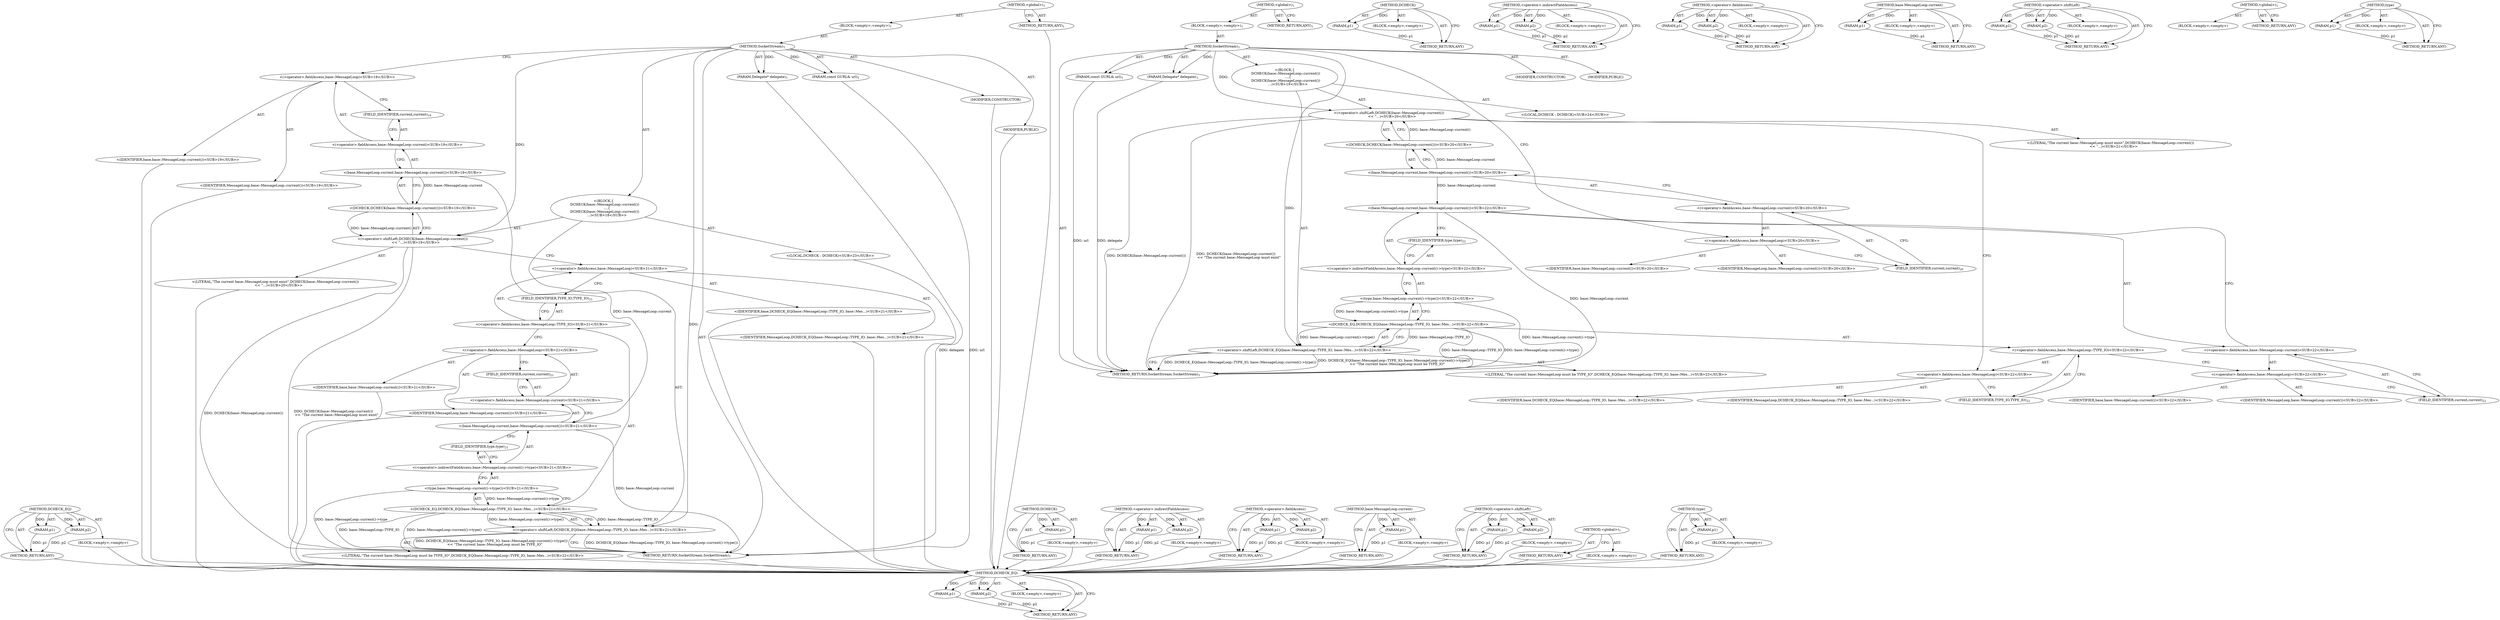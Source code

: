 digraph "type" {
vulnerable_90 [label=<(METHOD,DCHECK_EQ)>];
vulnerable_91 [label=<(PARAM,p1)>];
vulnerable_92 [label=<(PARAM,p2)>];
vulnerable_93 [label=<(BLOCK,&lt;empty&gt;,&lt;empty&gt;)>];
vulnerable_94 [label=<(METHOD_RETURN,ANY)>];
vulnerable_6 [label=<(METHOD,&lt;global&gt;)<SUB>1</SUB>>];
vulnerable_7 [label=<(BLOCK,&lt;empty&gt;,&lt;empty&gt;)<SUB>1</SUB>>];
vulnerable_8 [label=<(METHOD,SocketStream)<SUB>1</SUB>>];
vulnerable_9 [label=<(PARAM,const GURL&amp; url)<SUB>1</SUB>>];
vulnerable_10 [label=<(PARAM,Delegate* delegate)<SUB>1</SUB>>];
vulnerable_11 [label="<(BLOCK,{
  DCHECK(base::MessageLoop::current())
      ...,{
  DCHECK(base::MessageLoop::current())
      ...)<SUB>18</SUB>>"];
vulnerable_12 [label="<(&lt;operator&gt;.shiftLeft,DCHECK(base::MessageLoop::current())
      &lt;&lt; &quot;...)<SUB>19</SUB>>"];
vulnerable_13 [label="<(DCHECK,DCHECK(base::MessageLoop::current()))<SUB>19</SUB>>"];
vulnerable_14 [label="<(base.MessageLoop.current,base::MessageLoop::current())<SUB>19</SUB>>"];
vulnerable_15 [label="<(&lt;operator&gt;.fieldAccess,base::MessageLoop::current)<SUB>19</SUB>>"];
vulnerable_16 [label="<(&lt;operator&gt;.fieldAccess,base::MessageLoop)<SUB>19</SUB>>"];
vulnerable_17 [label="<(IDENTIFIER,base,base::MessageLoop::current())<SUB>19</SUB>>"];
vulnerable_18 [label="<(IDENTIFIER,MessageLoop,base::MessageLoop::current())<SUB>19</SUB>>"];
vulnerable_19 [label=<(FIELD_IDENTIFIER,current,current)<SUB>19</SUB>>];
vulnerable_20 [label="<(LITERAL,&quot;The current base::MessageLoop must exist&quot;,DCHECK(base::MessageLoop::current())
      &lt;&lt; &quot;...)<SUB>20</SUB>>"];
vulnerable_21 [label="<(&lt;operator&gt;.shiftLeft,DCHECK_EQ(base::MessageLoop::TYPE_IO, base::Mes...)<SUB>21</SUB>>"];
vulnerable_22 [label="<(DCHECK_EQ,DCHECK_EQ(base::MessageLoop::TYPE_IO, base::Mes...)<SUB>21</SUB>>"];
vulnerable_23 [label="<(&lt;operator&gt;.fieldAccess,base::MessageLoop::TYPE_IO)<SUB>21</SUB>>"];
vulnerable_24 [label="<(&lt;operator&gt;.fieldAccess,base::MessageLoop)<SUB>21</SUB>>"];
vulnerable_25 [label="<(IDENTIFIER,base,DCHECK_EQ(base::MessageLoop::TYPE_IO, base::Mes...)<SUB>21</SUB>>"];
vulnerable_26 [label="<(IDENTIFIER,MessageLoop,DCHECK_EQ(base::MessageLoop::TYPE_IO, base::Mes...)<SUB>21</SUB>>"];
vulnerable_27 [label=<(FIELD_IDENTIFIER,TYPE_IO,TYPE_IO)<SUB>21</SUB>>];
vulnerable_28 [label="<(type,base::MessageLoop::current()-&gt;type())<SUB>21</SUB>>"];
vulnerable_29 [label="<(&lt;operator&gt;.indirectFieldAccess,base::MessageLoop::current()-&gt;type)<SUB>21</SUB>>"];
vulnerable_30 [label="<(base.MessageLoop.current,base::MessageLoop::current())<SUB>21</SUB>>"];
vulnerable_31 [label="<(&lt;operator&gt;.fieldAccess,base::MessageLoop::current)<SUB>21</SUB>>"];
vulnerable_32 [label="<(&lt;operator&gt;.fieldAccess,base::MessageLoop)<SUB>21</SUB>>"];
vulnerable_33 [label="<(IDENTIFIER,base,base::MessageLoop::current())<SUB>21</SUB>>"];
vulnerable_34 [label="<(IDENTIFIER,MessageLoop,base::MessageLoop::current())<SUB>21</SUB>>"];
vulnerable_35 [label=<(FIELD_IDENTIFIER,current,current)<SUB>21</SUB>>];
vulnerable_36 [label=<(FIELD_IDENTIFIER,type,type)<SUB>21</SUB>>];
vulnerable_37 [label="<(LITERAL,&quot;The current base::MessageLoop must be TYPE_IO&quot;,DCHECK_EQ(base::MessageLoop::TYPE_IO, base::Mes...)<SUB>22</SUB>>"];
vulnerable_38 [label="<(LOCAL,DCHECK : DCHECK)<SUB>23</SUB>>"];
vulnerable_39 [label=<(MODIFIER,CONSTRUCTOR)>];
vulnerable_40 [label=<(MODIFIER,PUBLIC)>];
vulnerable_41 [label=<(METHOD_RETURN,SocketStream.SocketStream)<SUB>1</SUB>>];
vulnerable_43 [label=<(METHOD_RETURN,ANY)<SUB>1</SUB>>];
vulnerable_77 [label=<(METHOD,DCHECK)>];
vulnerable_78 [label=<(PARAM,p1)>];
vulnerable_79 [label=<(BLOCK,&lt;empty&gt;,&lt;empty&gt;)>];
vulnerable_80 [label=<(METHOD_RETURN,ANY)>];
vulnerable_99 [label=<(METHOD,&lt;operator&gt;.indirectFieldAccess)>];
vulnerable_100 [label=<(PARAM,p1)>];
vulnerable_101 [label=<(PARAM,p2)>];
vulnerable_102 [label=<(BLOCK,&lt;empty&gt;,&lt;empty&gt;)>];
vulnerable_103 [label=<(METHOD_RETURN,ANY)>];
vulnerable_85 [label=<(METHOD,&lt;operator&gt;.fieldAccess)>];
vulnerable_86 [label=<(PARAM,p1)>];
vulnerable_87 [label=<(PARAM,p2)>];
vulnerable_88 [label=<(BLOCK,&lt;empty&gt;,&lt;empty&gt;)>];
vulnerable_89 [label=<(METHOD_RETURN,ANY)>];
vulnerable_81 [label=<(METHOD,base.MessageLoop.current)>];
vulnerable_82 [label=<(PARAM,p1)>];
vulnerable_83 [label=<(BLOCK,&lt;empty&gt;,&lt;empty&gt;)>];
vulnerable_84 [label=<(METHOD_RETURN,ANY)>];
vulnerable_72 [label=<(METHOD,&lt;operator&gt;.shiftLeft)>];
vulnerable_73 [label=<(PARAM,p1)>];
vulnerable_74 [label=<(PARAM,p2)>];
vulnerable_75 [label=<(BLOCK,&lt;empty&gt;,&lt;empty&gt;)>];
vulnerable_76 [label=<(METHOD_RETURN,ANY)>];
vulnerable_66 [label=<(METHOD,&lt;global&gt;)<SUB>1</SUB>>];
vulnerable_67 [label=<(BLOCK,&lt;empty&gt;,&lt;empty&gt;)>];
vulnerable_68 [label=<(METHOD_RETURN,ANY)>];
vulnerable_95 [label=<(METHOD,type)>];
vulnerable_96 [label=<(PARAM,p1)>];
vulnerable_97 [label=<(BLOCK,&lt;empty&gt;,&lt;empty&gt;)>];
vulnerable_98 [label=<(METHOD_RETURN,ANY)>];
fixed_90 [label=<(METHOD,DCHECK_EQ)>];
fixed_91 [label=<(PARAM,p1)>];
fixed_92 [label=<(PARAM,p2)>];
fixed_93 [label=<(BLOCK,&lt;empty&gt;,&lt;empty&gt;)>];
fixed_94 [label=<(METHOD_RETURN,ANY)>];
fixed_6 [label=<(METHOD,&lt;global&gt;)<SUB>1</SUB>>];
fixed_7 [label=<(BLOCK,&lt;empty&gt;,&lt;empty&gt;)<SUB>1</SUB>>];
fixed_8 [label=<(METHOD,SocketStream)<SUB>1</SUB>>];
fixed_9 [label=<(PARAM,const GURL&amp; url)<SUB>1</SUB>>];
fixed_10 [label=<(PARAM,Delegate* delegate)<SUB>1</SUB>>];
fixed_11 [label="<(BLOCK,{
  DCHECK(base::MessageLoop::current())
      ...,{
  DCHECK(base::MessageLoop::current())
      ...)<SUB>19</SUB>>"];
fixed_12 [label="<(&lt;operator&gt;.shiftLeft,DCHECK(base::MessageLoop::current())
      &lt;&lt; &quot;...)<SUB>20</SUB>>"];
fixed_13 [label="<(DCHECK,DCHECK(base::MessageLoop::current()))<SUB>20</SUB>>"];
fixed_14 [label="<(base.MessageLoop.current,base::MessageLoop::current())<SUB>20</SUB>>"];
fixed_15 [label="<(&lt;operator&gt;.fieldAccess,base::MessageLoop::current)<SUB>20</SUB>>"];
fixed_16 [label="<(&lt;operator&gt;.fieldAccess,base::MessageLoop)<SUB>20</SUB>>"];
fixed_17 [label="<(IDENTIFIER,base,base::MessageLoop::current())<SUB>20</SUB>>"];
fixed_18 [label="<(IDENTIFIER,MessageLoop,base::MessageLoop::current())<SUB>20</SUB>>"];
fixed_19 [label=<(FIELD_IDENTIFIER,current,current)<SUB>20</SUB>>];
fixed_20 [label="<(LITERAL,&quot;The current base::MessageLoop must exist&quot;,DCHECK(base::MessageLoop::current())
      &lt;&lt; &quot;...)<SUB>21</SUB>>"];
fixed_21 [label="<(&lt;operator&gt;.shiftLeft,DCHECK_EQ(base::MessageLoop::TYPE_IO, base::Mes...)<SUB>22</SUB>>"];
fixed_22 [label="<(DCHECK_EQ,DCHECK_EQ(base::MessageLoop::TYPE_IO, base::Mes...)<SUB>22</SUB>>"];
fixed_23 [label="<(&lt;operator&gt;.fieldAccess,base::MessageLoop::TYPE_IO)<SUB>22</SUB>>"];
fixed_24 [label="<(&lt;operator&gt;.fieldAccess,base::MessageLoop)<SUB>22</SUB>>"];
fixed_25 [label="<(IDENTIFIER,base,DCHECK_EQ(base::MessageLoop::TYPE_IO, base::Mes...)<SUB>22</SUB>>"];
fixed_26 [label="<(IDENTIFIER,MessageLoop,DCHECK_EQ(base::MessageLoop::TYPE_IO, base::Mes...)<SUB>22</SUB>>"];
fixed_27 [label=<(FIELD_IDENTIFIER,TYPE_IO,TYPE_IO)<SUB>22</SUB>>];
fixed_28 [label="<(type,base::MessageLoop::current()-&gt;type())<SUB>22</SUB>>"];
fixed_29 [label="<(&lt;operator&gt;.indirectFieldAccess,base::MessageLoop::current()-&gt;type)<SUB>22</SUB>>"];
fixed_30 [label="<(base.MessageLoop.current,base::MessageLoop::current())<SUB>22</SUB>>"];
fixed_31 [label="<(&lt;operator&gt;.fieldAccess,base::MessageLoop::current)<SUB>22</SUB>>"];
fixed_32 [label="<(&lt;operator&gt;.fieldAccess,base::MessageLoop)<SUB>22</SUB>>"];
fixed_33 [label="<(IDENTIFIER,base,base::MessageLoop::current())<SUB>22</SUB>>"];
fixed_34 [label="<(IDENTIFIER,MessageLoop,base::MessageLoop::current())<SUB>22</SUB>>"];
fixed_35 [label=<(FIELD_IDENTIFIER,current,current)<SUB>22</SUB>>];
fixed_36 [label=<(FIELD_IDENTIFIER,type,type)<SUB>22</SUB>>];
fixed_37 [label="<(LITERAL,&quot;The current base::MessageLoop must be TYPE_IO&quot;,DCHECK_EQ(base::MessageLoop::TYPE_IO, base::Mes...)<SUB>23</SUB>>"];
fixed_38 [label="<(LOCAL,DCHECK : DCHECK)<SUB>24</SUB>>"];
fixed_39 [label=<(MODIFIER,CONSTRUCTOR)>];
fixed_40 [label=<(MODIFIER,PUBLIC)>];
fixed_41 [label=<(METHOD_RETURN,SocketStream.SocketStream)<SUB>1</SUB>>];
fixed_43 [label=<(METHOD_RETURN,ANY)<SUB>1</SUB>>];
fixed_77 [label=<(METHOD,DCHECK)>];
fixed_78 [label=<(PARAM,p1)>];
fixed_79 [label=<(BLOCK,&lt;empty&gt;,&lt;empty&gt;)>];
fixed_80 [label=<(METHOD_RETURN,ANY)>];
fixed_99 [label=<(METHOD,&lt;operator&gt;.indirectFieldAccess)>];
fixed_100 [label=<(PARAM,p1)>];
fixed_101 [label=<(PARAM,p2)>];
fixed_102 [label=<(BLOCK,&lt;empty&gt;,&lt;empty&gt;)>];
fixed_103 [label=<(METHOD_RETURN,ANY)>];
fixed_85 [label=<(METHOD,&lt;operator&gt;.fieldAccess)>];
fixed_86 [label=<(PARAM,p1)>];
fixed_87 [label=<(PARAM,p2)>];
fixed_88 [label=<(BLOCK,&lt;empty&gt;,&lt;empty&gt;)>];
fixed_89 [label=<(METHOD_RETURN,ANY)>];
fixed_81 [label=<(METHOD,base.MessageLoop.current)>];
fixed_82 [label=<(PARAM,p1)>];
fixed_83 [label=<(BLOCK,&lt;empty&gt;,&lt;empty&gt;)>];
fixed_84 [label=<(METHOD_RETURN,ANY)>];
fixed_72 [label=<(METHOD,&lt;operator&gt;.shiftLeft)>];
fixed_73 [label=<(PARAM,p1)>];
fixed_74 [label=<(PARAM,p2)>];
fixed_75 [label=<(BLOCK,&lt;empty&gt;,&lt;empty&gt;)>];
fixed_76 [label=<(METHOD_RETURN,ANY)>];
fixed_66 [label=<(METHOD,&lt;global&gt;)<SUB>1</SUB>>];
fixed_67 [label=<(BLOCK,&lt;empty&gt;,&lt;empty&gt;)>];
fixed_68 [label=<(METHOD_RETURN,ANY)>];
fixed_95 [label=<(METHOD,type)>];
fixed_96 [label=<(PARAM,p1)>];
fixed_97 [label=<(BLOCK,&lt;empty&gt;,&lt;empty&gt;)>];
fixed_98 [label=<(METHOD_RETURN,ANY)>];
vulnerable_90 -> vulnerable_91  [key=0, label="AST: "];
vulnerable_90 -> vulnerable_91  [key=1, label="DDG: "];
vulnerable_90 -> vulnerable_93  [key=0, label="AST: "];
vulnerable_90 -> vulnerable_92  [key=0, label="AST: "];
vulnerable_90 -> vulnerable_92  [key=1, label="DDG: "];
vulnerable_90 -> vulnerable_94  [key=0, label="AST: "];
vulnerable_90 -> vulnerable_94  [key=1, label="CFG: "];
vulnerable_91 -> vulnerable_94  [key=0, label="DDG: p1"];
vulnerable_92 -> vulnerable_94  [key=0, label="DDG: p2"];
vulnerable_93 -> fixed_90  [key=0];
vulnerable_94 -> fixed_90  [key=0];
vulnerable_6 -> vulnerable_7  [key=0, label="AST: "];
vulnerable_6 -> vulnerable_43  [key=0, label="AST: "];
vulnerable_6 -> vulnerable_43  [key=1, label="CFG: "];
vulnerable_7 -> vulnerable_8  [key=0, label="AST: "];
vulnerable_8 -> vulnerable_9  [key=0, label="AST: "];
vulnerable_8 -> vulnerable_9  [key=1, label="DDG: "];
vulnerable_8 -> vulnerable_10  [key=0, label="AST: "];
vulnerable_8 -> vulnerable_10  [key=1, label="DDG: "];
vulnerable_8 -> vulnerable_11  [key=0, label="AST: "];
vulnerable_8 -> vulnerable_39  [key=0, label="AST: "];
vulnerable_8 -> vulnerable_40  [key=0, label="AST: "];
vulnerable_8 -> vulnerable_41  [key=0, label="AST: "];
vulnerable_8 -> vulnerable_16  [key=0, label="CFG: "];
vulnerable_8 -> vulnerable_12  [key=0, label="DDG: "];
vulnerable_8 -> vulnerable_21  [key=0, label="DDG: "];
vulnerable_9 -> vulnerable_41  [key=0, label="DDG: url"];
vulnerable_10 -> vulnerable_41  [key=0, label="DDG: delegate"];
vulnerable_11 -> vulnerable_12  [key=0, label="AST: "];
vulnerable_11 -> vulnerable_21  [key=0, label="AST: "];
vulnerable_11 -> vulnerable_38  [key=0, label="AST: "];
vulnerable_12 -> vulnerable_13  [key=0, label="AST: "];
vulnerable_12 -> vulnerable_20  [key=0, label="AST: "];
vulnerable_12 -> vulnerable_24  [key=0, label="CFG: "];
vulnerable_12 -> vulnerable_41  [key=0, label="DDG: DCHECK(base::MessageLoop::current())"];
vulnerable_12 -> vulnerable_41  [key=1, label="DDG: DCHECK(base::MessageLoop::current())
      &lt;&lt; &quot;The current base::MessageLoop must exist&quot;"];
vulnerable_13 -> vulnerable_14  [key=0, label="AST: "];
vulnerable_13 -> vulnerable_12  [key=0, label="CFG: "];
vulnerable_13 -> vulnerable_12  [key=1, label="DDG: base::MessageLoop::current()"];
vulnerable_14 -> vulnerable_15  [key=0, label="AST: "];
vulnerable_14 -> vulnerable_13  [key=0, label="CFG: "];
vulnerable_14 -> vulnerable_13  [key=1, label="DDG: base::MessageLoop::current"];
vulnerable_14 -> vulnerable_30  [key=0, label="DDG: base::MessageLoop::current"];
vulnerable_15 -> vulnerable_16  [key=0, label="AST: "];
vulnerable_15 -> vulnerable_19  [key=0, label="AST: "];
vulnerable_15 -> vulnerable_14  [key=0, label="CFG: "];
vulnerable_16 -> vulnerable_17  [key=0, label="AST: "];
vulnerable_16 -> vulnerable_18  [key=0, label="AST: "];
vulnerable_16 -> vulnerable_19  [key=0, label="CFG: "];
vulnerable_17 -> fixed_90  [key=0];
vulnerable_18 -> fixed_90  [key=0];
vulnerable_19 -> vulnerable_15  [key=0, label="CFG: "];
vulnerable_20 -> fixed_90  [key=0];
vulnerable_21 -> vulnerable_22  [key=0, label="AST: "];
vulnerable_21 -> vulnerable_37  [key=0, label="AST: "];
vulnerable_21 -> vulnerable_41  [key=0, label="CFG: "];
vulnerable_21 -> vulnerable_41  [key=1, label="DDG: DCHECK_EQ(base::MessageLoop::TYPE_IO, base::MessageLoop::current()-&gt;type())"];
vulnerable_21 -> vulnerable_41  [key=2, label="DDG: DCHECK_EQ(base::MessageLoop::TYPE_IO, base::MessageLoop::current()-&gt;type())
      &lt;&lt; &quot;The current base::MessageLoop must be TYPE_IO&quot;"];
vulnerable_22 -> vulnerable_23  [key=0, label="AST: "];
vulnerable_22 -> vulnerable_28  [key=0, label="AST: "];
vulnerable_22 -> vulnerable_21  [key=0, label="CFG: "];
vulnerable_22 -> vulnerable_21  [key=1, label="DDG: base::MessageLoop::TYPE_IO"];
vulnerable_22 -> vulnerable_21  [key=2, label="DDG: base::MessageLoop::current()-&gt;type()"];
vulnerable_22 -> vulnerable_41  [key=0, label="DDG: base::MessageLoop::TYPE_IO"];
vulnerable_22 -> vulnerable_41  [key=1, label="DDG: base::MessageLoop::current()-&gt;type()"];
vulnerable_23 -> vulnerable_24  [key=0, label="AST: "];
vulnerable_23 -> vulnerable_27  [key=0, label="AST: "];
vulnerable_23 -> vulnerable_32  [key=0, label="CFG: "];
vulnerable_24 -> vulnerable_25  [key=0, label="AST: "];
vulnerable_24 -> vulnerable_26  [key=0, label="AST: "];
vulnerable_24 -> vulnerable_27  [key=0, label="CFG: "];
vulnerable_25 -> fixed_90  [key=0];
vulnerable_26 -> fixed_90  [key=0];
vulnerable_27 -> vulnerable_23  [key=0, label="CFG: "];
vulnerable_28 -> vulnerable_29  [key=0, label="AST: "];
vulnerable_28 -> vulnerable_22  [key=0, label="CFG: "];
vulnerable_28 -> vulnerable_22  [key=1, label="DDG: base::MessageLoop::current()-&gt;type"];
vulnerable_28 -> vulnerable_41  [key=0, label="DDG: base::MessageLoop::current()-&gt;type"];
vulnerable_29 -> vulnerable_30  [key=0, label="AST: "];
vulnerable_29 -> vulnerable_36  [key=0, label="AST: "];
vulnerable_29 -> vulnerable_28  [key=0, label="CFG: "];
vulnerable_30 -> vulnerable_31  [key=0, label="AST: "];
vulnerable_30 -> vulnerable_36  [key=0, label="CFG: "];
vulnerable_30 -> vulnerable_41  [key=0, label="DDG: base::MessageLoop::current"];
vulnerable_31 -> vulnerable_32  [key=0, label="AST: "];
vulnerable_31 -> vulnerable_35  [key=0, label="AST: "];
vulnerable_31 -> vulnerable_30  [key=0, label="CFG: "];
vulnerable_32 -> vulnerable_33  [key=0, label="AST: "];
vulnerable_32 -> vulnerable_34  [key=0, label="AST: "];
vulnerable_32 -> vulnerable_35  [key=0, label="CFG: "];
vulnerable_33 -> fixed_90  [key=0];
vulnerable_34 -> fixed_90  [key=0];
vulnerable_35 -> vulnerable_31  [key=0, label="CFG: "];
vulnerable_36 -> vulnerable_29  [key=0, label="CFG: "];
vulnerable_37 -> fixed_90  [key=0];
vulnerable_38 -> fixed_90  [key=0];
vulnerable_39 -> fixed_90  [key=0];
vulnerable_40 -> fixed_90  [key=0];
vulnerable_41 -> fixed_90  [key=0];
vulnerable_43 -> fixed_90  [key=0];
vulnerable_77 -> vulnerable_78  [key=0, label="AST: "];
vulnerable_77 -> vulnerable_78  [key=1, label="DDG: "];
vulnerable_77 -> vulnerable_79  [key=0, label="AST: "];
vulnerable_77 -> vulnerable_80  [key=0, label="AST: "];
vulnerable_77 -> vulnerable_80  [key=1, label="CFG: "];
vulnerable_78 -> vulnerable_80  [key=0, label="DDG: p1"];
vulnerable_79 -> fixed_90  [key=0];
vulnerable_80 -> fixed_90  [key=0];
vulnerable_99 -> vulnerable_100  [key=0, label="AST: "];
vulnerable_99 -> vulnerable_100  [key=1, label="DDG: "];
vulnerable_99 -> vulnerable_102  [key=0, label="AST: "];
vulnerable_99 -> vulnerable_101  [key=0, label="AST: "];
vulnerable_99 -> vulnerable_101  [key=1, label="DDG: "];
vulnerable_99 -> vulnerable_103  [key=0, label="AST: "];
vulnerable_99 -> vulnerable_103  [key=1, label="CFG: "];
vulnerable_100 -> vulnerable_103  [key=0, label="DDG: p1"];
vulnerable_101 -> vulnerable_103  [key=0, label="DDG: p2"];
vulnerable_102 -> fixed_90  [key=0];
vulnerable_103 -> fixed_90  [key=0];
vulnerable_85 -> vulnerable_86  [key=0, label="AST: "];
vulnerable_85 -> vulnerable_86  [key=1, label="DDG: "];
vulnerable_85 -> vulnerable_88  [key=0, label="AST: "];
vulnerable_85 -> vulnerable_87  [key=0, label="AST: "];
vulnerable_85 -> vulnerable_87  [key=1, label="DDG: "];
vulnerable_85 -> vulnerable_89  [key=0, label="AST: "];
vulnerable_85 -> vulnerable_89  [key=1, label="CFG: "];
vulnerable_86 -> vulnerable_89  [key=0, label="DDG: p1"];
vulnerable_87 -> vulnerable_89  [key=0, label="DDG: p2"];
vulnerable_88 -> fixed_90  [key=0];
vulnerable_89 -> fixed_90  [key=0];
vulnerable_81 -> vulnerable_82  [key=0, label="AST: "];
vulnerable_81 -> vulnerable_82  [key=1, label="DDG: "];
vulnerable_81 -> vulnerable_83  [key=0, label="AST: "];
vulnerable_81 -> vulnerable_84  [key=0, label="AST: "];
vulnerable_81 -> vulnerable_84  [key=1, label="CFG: "];
vulnerable_82 -> vulnerable_84  [key=0, label="DDG: p1"];
vulnerable_83 -> fixed_90  [key=0];
vulnerable_84 -> fixed_90  [key=0];
vulnerable_72 -> vulnerable_73  [key=0, label="AST: "];
vulnerable_72 -> vulnerable_73  [key=1, label="DDG: "];
vulnerable_72 -> vulnerable_75  [key=0, label="AST: "];
vulnerable_72 -> vulnerable_74  [key=0, label="AST: "];
vulnerable_72 -> vulnerable_74  [key=1, label="DDG: "];
vulnerable_72 -> vulnerable_76  [key=0, label="AST: "];
vulnerable_72 -> vulnerable_76  [key=1, label="CFG: "];
vulnerable_73 -> vulnerable_76  [key=0, label="DDG: p1"];
vulnerable_74 -> vulnerable_76  [key=0, label="DDG: p2"];
vulnerable_75 -> fixed_90  [key=0];
vulnerable_76 -> fixed_90  [key=0];
vulnerable_66 -> vulnerable_67  [key=0, label="AST: "];
vulnerable_66 -> vulnerable_68  [key=0, label="AST: "];
vulnerable_66 -> vulnerable_68  [key=1, label="CFG: "];
vulnerable_67 -> fixed_90  [key=0];
vulnerable_68 -> fixed_90  [key=0];
vulnerable_95 -> vulnerable_96  [key=0, label="AST: "];
vulnerable_95 -> vulnerable_96  [key=1, label="DDG: "];
vulnerable_95 -> vulnerable_97  [key=0, label="AST: "];
vulnerable_95 -> vulnerable_98  [key=0, label="AST: "];
vulnerable_95 -> vulnerable_98  [key=1, label="CFG: "];
vulnerable_96 -> vulnerable_98  [key=0, label="DDG: p1"];
vulnerable_97 -> fixed_90  [key=0];
vulnerable_98 -> fixed_90  [key=0];
fixed_90 -> fixed_91  [key=0, label="AST: "];
fixed_90 -> fixed_91  [key=1, label="DDG: "];
fixed_90 -> fixed_93  [key=0, label="AST: "];
fixed_90 -> fixed_92  [key=0, label="AST: "];
fixed_90 -> fixed_92  [key=1, label="DDG: "];
fixed_90 -> fixed_94  [key=0, label="AST: "];
fixed_90 -> fixed_94  [key=1, label="CFG: "];
fixed_91 -> fixed_94  [key=0, label="DDG: p1"];
fixed_92 -> fixed_94  [key=0, label="DDG: p2"];
fixed_6 -> fixed_7  [key=0, label="AST: "];
fixed_6 -> fixed_43  [key=0, label="AST: "];
fixed_6 -> fixed_43  [key=1, label="CFG: "];
fixed_7 -> fixed_8  [key=0, label="AST: "];
fixed_8 -> fixed_9  [key=0, label="AST: "];
fixed_8 -> fixed_9  [key=1, label="DDG: "];
fixed_8 -> fixed_10  [key=0, label="AST: "];
fixed_8 -> fixed_10  [key=1, label="DDG: "];
fixed_8 -> fixed_11  [key=0, label="AST: "];
fixed_8 -> fixed_39  [key=0, label="AST: "];
fixed_8 -> fixed_40  [key=0, label="AST: "];
fixed_8 -> fixed_41  [key=0, label="AST: "];
fixed_8 -> fixed_16  [key=0, label="CFG: "];
fixed_8 -> fixed_12  [key=0, label="DDG: "];
fixed_8 -> fixed_21  [key=0, label="DDG: "];
fixed_9 -> fixed_41  [key=0, label="DDG: url"];
fixed_10 -> fixed_41  [key=0, label="DDG: delegate"];
fixed_11 -> fixed_12  [key=0, label="AST: "];
fixed_11 -> fixed_21  [key=0, label="AST: "];
fixed_11 -> fixed_38  [key=0, label="AST: "];
fixed_12 -> fixed_13  [key=0, label="AST: "];
fixed_12 -> fixed_20  [key=0, label="AST: "];
fixed_12 -> fixed_24  [key=0, label="CFG: "];
fixed_12 -> fixed_41  [key=0, label="DDG: DCHECK(base::MessageLoop::current())"];
fixed_12 -> fixed_41  [key=1, label="DDG: DCHECK(base::MessageLoop::current())
      &lt;&lt; &quot;The current base::MessageLoop must exist&quot;"];
fixed_13 -> fixed_14  [key=0, label="AST: "];
fixed_13 -> fixed_12  [key=0, label="CFG: "];
fixed_13 -> fixed_12  [key=1, label="DDG: base::MessageLoop::current()"];
fixed_14 -> fixed_15  [key=0, label="AST: "];
fixed_14 -> fixed_13  [key=0, label="CFG: "];
fixed_14 -> fixed_13  [key=1, label="DDG: base::MessageLoop::current"];
fixed_14 -> fixed_30  [key=0, label="DDG: base::MessageLoop::current"];
fixed_15 -> fixed_16  [key=0, label="AST: "];
fixed_15 -> fixed_19  [key=0, label="AST: "];
fixed_15 -> fixed_14  [key=0, label="CFG: "];
fixed_16 -> fixed_17  [key=0, label="AST: "];
fixed_16 -> fixed_18  [key=0, label="AST: "];
fixed_16 -> fixed_19  [key=0, label="CFG: "];
fixed_19 -> fixed_15  [key=0, label="CFG: "];
fixed_21 -> fixed_22  [key=0, label="AST: "];
fixed_21 -> fixed_37  [key=0, label="AST: "];
fixed_21 -> fixed_41  [key=0, label="CFG: "];
fixed_21 -> fixed_41  [key=1, label="DDG: DCHECK_EQ(base::MessageLoop::TYPE_IO, base::MessageLoop::current()-&gt;type())"];
fixed_21 -> fixed_41  [key=2, label="DDG: DCHECK_EQ(base::MessageLoop::TYPE_IO, base::MessageLoop::current()-&gt;type())
      &lt;&lt; &quot;The current base::MessageLoop must be TYPE_IO&quot;"];
fixed_22 -> fixed_23  [key=0, label="AST: "];
fixed_22 -> fixed_28  [key=0, label="AST: "];
fixed_22 -> fixed_21  [key=0, label="CFG: "];
fixed_22 -> fixed_21  [key=1, label="DDG: base::MessageLoop::TYPE_IO"];
fixed_22 -> fixed_21  [key=2, label="DDG: base::MessageLoop::current()-&gt;type()"];
fixed_22 -> fixed_41  [key=0, label="DDG: base::MessageLoop::TYPE_IO"];
fixed_22 -> fixed_41  [key=1, label="DDG: base::MessageLoop::current()-&gt;type()"];
fixed_23 -> fixed_24  [key=0, label="AST: "];
fixed_23 -> fixed_27  [key=0, label="AST: "];
fixed_23 -> fixed_32  [key=0, label="CFG: "];
fixed_24 -> fixed_25  [key=0, label="AST: "];
fixed_24 -> fixed_26  [key=0, label="AST: "];
fixed_24 -> fixed_27  [key=0, label="CFG: "];
fixed_27 -> fixed_23  [key=0, label="CFG: "];
fixed_28 -> fixed_29  [key=0, label="AST: "];
fixed_28 -> fixed_22  [key=0, label="CFG: "];
fixed_28 -> fixed_22  [key=1, label="DDG: base::MessageLoop::current()-&gt;type"];
fixed_28 -> fixed_41  [key=0, label="DDG: base::MessageLoop::current()-&gt;type"];
fixed_29 -> fixed_30  [key=0, label="AST: "];
fixed_29 -> fixed_36  [key=0, label="AST: "];
fixed_29 -> fixed_28  [key=0, label="CFG: "];
fixed_30 -> fixed_31  [key=0, label="AST: "];
fixed_30 -> fixed_36  [key=0, label="CFG: "];
fixed_30 -> fixed_41  [key=0, label="DDG: base::MessageLoop::current"];
fixed_31 -> fixed_32  [key=0, label="AST: "];
fixed_31 -> fixed_35  [key=0, label="AST: "];
fixed_31 -> fixed_30  [key=0, label="CFG: "];
fixed_32 -> fixed_33  [key=0, label="AST: "];
fixed_32 -> fixed_34  [key=0, label="AST: "];
fixed_32 -> fixed_35  [key=0, label="CFG: "];
fixed_35 -> fixed_31  [key=0, label="CFG: "];
fixed_36 -> fixed_29  [key=0, label="CFG: "];
fixed_77 -> fixed_78  [key=0, label="AST: "];
fixed_77 -> fixed_78  [key=1, label="DDG: "];
fixed_77 -> fixed_79  [key=0, label="AST: "];
fixed_77 -> fixed_80  [key=0, label="AST: "];
fixed_77 -> fixed_80  [key=1, label="CFG: "];
fixed_78 -> fixed_80  [key=0, label="DDG: p1"];
fixed_99 -> fixed_100  [key=0, label="AST: "];
fixed_99 -> fixed_100  [key=1, label="DDG: "];
fixed_99 -> fixed_102  [key=0, label="AST: "];
fixed_99 -> fixed_101  [key=0, label="AST: "];
fixed_99 -> fixed_101  [key=1, label="DDG: "];
fixed_99 -> fixed_103  [key=0, label="AST: "];
fixed_99 -> fixed_103  [key=1, label="CFG: "];
fixed_100 -> fixed_103  [key=0, label="DDG: p1"];
fixed_101 -> fixed_103  [key=0, label="DDG: p2"];
fixed_85 -> fixed_86  [key=0, label="AST: "];
fixed_85 -> fixed_86  [key=1, label="DDG: "];
fixed_85 -> fixed_88  [key=0, label="AST: "];
fixed_85 -> fixed_87  [key=0, label="AST: "];
fixed_85 -> fixed_87  [key=1, label="DDG: "];
fixed_85 -> fixed_89  [key=0, label="AST: "];
fixed_85 -> fixed_89  [key=1, label="CFG: "];
fixed_86 -> fixed_89  [key=0, label="DDG: p1"];
fixed_87 -> fixed_89  [key=0, label="DDG: p2"];
fixed_81 -> fixed_82  [key=0, label="AST: "];
fixed_81 -> fixed_82  [key=1, label="DDG: "];
fixed_81 -> fixed_83  [key=0, label="AST: "];
fixed_81 -> fixed_84  [key=0, label="AST: "];
fixed_81 -> fixed_84  [key=1, label="CFG: "];
fixed_82 -> fixed_84  [key=0, label="DDG: p1"];
fixed_72 -> fixed_73  [key=0, label="AST: "];
fixed_72 -> fixed_73  [key=1, label="DDG: "];
fixed_72 -> fixed_75  [key=0, label="AST: "];
fixed_72 -> fixed_74  [key=0, label="AST: "];
fixed_72 -> fixed_74  [key=1, label="DDG: "];
fixed_72 -> fixed_76  [key=0, label="AST: "];
fixed_72 -> fixed_76  [key=1, label="CFG: "];
fixed_73 -> fixed_76  [key=0, label="DDG: p1"];
fixed_74 -> fixed_76  [key=0, label="DDG: p2"];
fixed_66 -> fixed_67  [key=0, label="AST: "];
fixed_66 -> fixed_68  [key=0, label="AST: "];
fixed_66 -> fixed_68  [key=1, label="CFG: "];
fixed_95 -> fixed_96  [key=0, label="AST: "];
fixed_95 -> fixed_96  [key=1, label="DDG: "];
fixed_95 -> fixed_97  [key=0, label="AST: "];
fixed_95 -> fixed_98  [key=0, label="AST: "];
fixed_95 -> fixed_98  [key=1, label="CFG: "];
fixed_96 -> fixed_98  [key=0, label="DDG: p1"];
}
